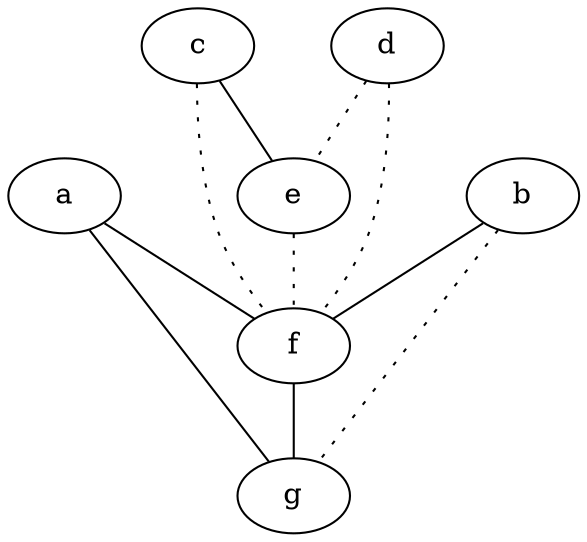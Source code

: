 graph {
a -- f;
a -- g;
b -- f;
b -- g [style=dotted];
c -- e;
c -- f [style=dotted];
d -- e [style=dotted];
d -- f [style=dotted];
e -- f [style=dotted];
f -- g;
}
